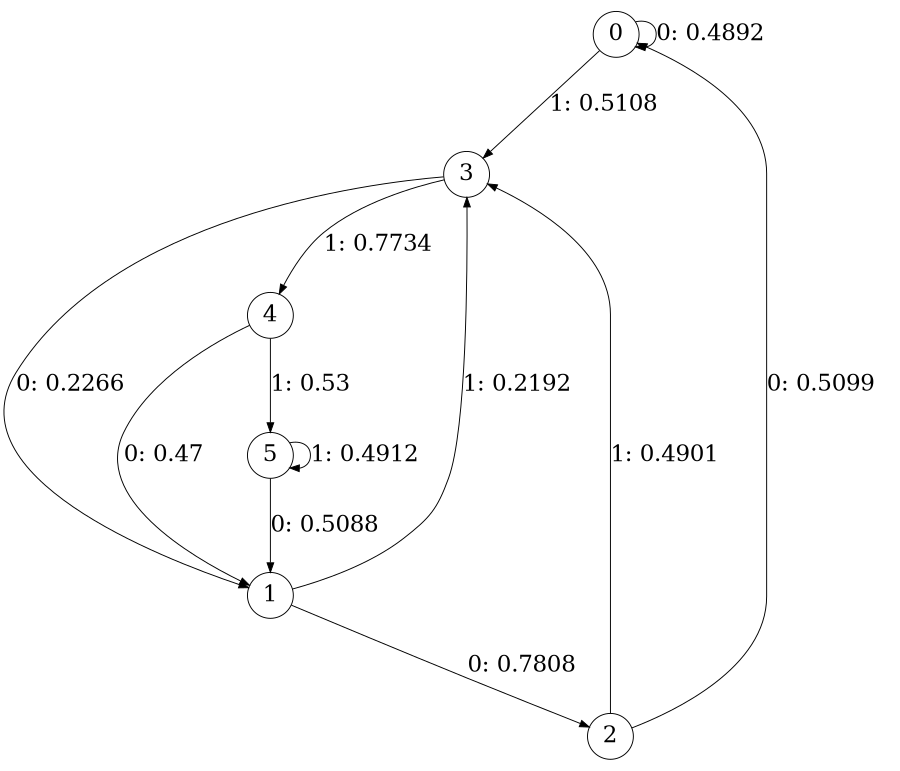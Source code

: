 digraph "ch20randomL3" {
size = "6,8.5";
ratio = "fill";
node [shape = circle];
node [fontsize = 24];
edge [fontsize = 24];
0 -> 0 [label = "0: 0.4892   "];
0 -> 3 [label = "1: 0.5108   "];
1 -> 2 [label = "0: 0.7808   "];
1 -> 3 [label = "1: 0.2192   "];
2 -> 0 [label = "0: 0.5099   "];
2 -> 3 [label = "1: 0.4901   "];
3 -> 1 [label = "0: 0.2266   "];
3 -> 4 [label = "1: 0.7734   "];
4 -> 1 [label = "0: 0.47     "];
4 -> 5 [label = "1: 0.53     "];
5 -> 1 [label = "0: 0.5088   "];
5 -> 5 [label = "1: 0.4912   "];
}